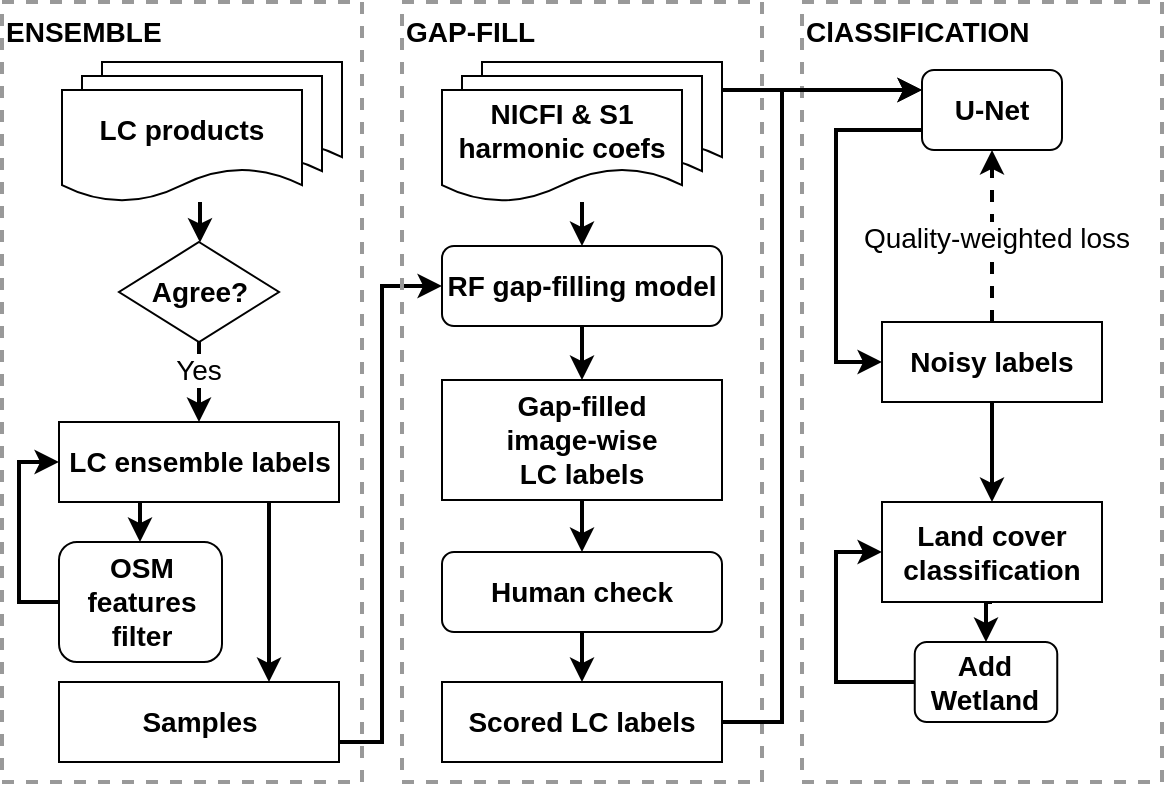 <mxfile version="19.0.3" type="device"><diagram id="kgpKYQtTHZ0yAKxKKP6v" name="Page-1"><mxGraphModel dx="928" dy="672" grid="1" gridSize="10" guides="1" tooltips="1" connect="1" arrows="1" fold="1" page="1" pageScale="1" pageWidth="850" pageHeight="1100" math="0" shadow="0"><root><mxCell id="0"/><mxCell id="1" parent="0"/><mxCell id="TevniWUGB_PyBH1SnQ6u-62" value="ClASSIFICATION" style="rounded=0;whiteSpace=wrap;html=1;fontSize=14;align=left;verticalAlign=top;dashed=1;fontColor=#000000;fillColor=none;strokeWidth=2;fontStyle=1;strokeColor=#999999;" parent="1" vertex="1"><mxGeometry x="510" y="110" width="180" height="390" as="geometry"/></mxCell><mxCell id="TevniWUGB_PyBH1SnQ6u-15" value="" style="edgeStyle=orthogonalEdgeStyle;rounded=0;orthogonalLoop=1;jettySize=auto;html=1;fontSize=14;strokeWidth=2;entryX=0;entryY=0.5;entryDx=0;entryDy=0;" parent="1" source="TevniWUGB_PyBH1SnQ6u-7" target="TevniWUGB_PyBH1SnQ6u-13" edge="1"><mxGeometry relative="1" as="geometry"><Array as="points"><mxPoint x="300" y="480"/><mxPoint x="300" y="252"/></Array></mxGeometry></mxCell><mxCell id="TevniWUGB_PyBH1SnQ6u-9" value="" style="group" parent="1" vertex="1" connectable="0"><mxGeometry x="330" y="140" width="170" height="370" as="geometry"/></mxCell><mxCell id="TevniWUGB_PyBH1SnQ6u-37" value="GAP-FILL" style="rounded=0;whiteSpace=wrap;html=1;fontSize=14;align=left;verticalAlign=top;dashed=1;fontColor=#000000;fillColor=none;strokeWidth=2;fontStyle=1;strokeColor=#999999;" parent="TevniWUGB_PyBH1SnQ6u-9" vertex="1"><mxGeometry x="-20" y="-30" width="180" height="390" as="geometry"/></mxCell><mxCell id="TevniWUGB_PyBH1SnQ6u-10" value="" style="shape=document;whiteSpace=wrap;html=1;boundedLbl=1;" parent="TevniWUGB_PyBH1SnQ6u-9" vertex="1"><mxGeometry x="20" width="120" height="56" as="geometry"/></mxCell><mxCell id="TevniWUGB_PyBH1SnQ6u-11" value="" style="shape=document;whiteSpace=wrap;html=1;boundedLbl=1;" parent="TevniWUGB_PyBH1SnQ6u-9" vertex="1"><mxGeometry x="10" y="7" width="120" height="56" as="geometry"/></mxCell><mxCell id="TevniWUGB_PyBH1SnQ6u-12" value="NICFI &amp;amp; S1 harmonic coefs" style="shape=document;whiteSpace=wrap;html=1;boundedLbl=1;fontSize=14;fontStyle=1" parent="TevniWUGB_PyBH1SnQ6u-9" vertex="1"><mxGeometry y="14" width="120" height="56" as="geometry"/></mxCell><mxCell id="TevniWUGB_PyBH1SnQ6u-19" value="" style="edgeStyle=orthogonalEdgeStyle;rounded=0;orthogonalLoop=1;jettySize=auto;html=1;fontSize=14;strokeWidth=2;" parent="1" source="TevniWUGB_PyBH1SnQ6u-13" target="TevniWUGB_PyBH1SnQ6u-18" edge="1"><mxGeometry relative="1" as="geometry"/></mxCell><mxCell id="TevniWUGB_PyBH1SnQ6u-13" value="RF gap-filling model" style="rounded=1;whiteSpace=wrap;html=1;fontSize=14;fontStyle=1" parent="1" vertex="1"><mxGeometry x="330" y="232" width="140" height="40" as="geometry"/></mxCell><mxCell id="TevniWUGB_PyBH1SnQ6u-14" value="" style="edgeStyle=orthogonalEdgeStyle;rounded=0;orthogonalLoop=1;jettySize=auto;html=1;fontSize=14;strokeWidth=2;" parent="1" source="TevniWUGB_PyBH1SnQ6u-12" target="TevniWUGB_PyBH1SnQ6u-13" edge="1"><mxGeometry relative="1" as="geometry"><Array as="points"><mxPoint x="400" y="220"/><mxPoint x="400" y="220"/></Array></mxGeometry></mxCell><mxCell id="TevniWUGB_PyBH1SnQ6u-22" value="" style="edgeStyle=orthogonalEdgeStyle;rounded=0;orthogonalLoop=1;jettySize=auto;html=1;fontSize=14;strokeWidth=2;" parent="1" source="TevniWUGB_PyBH1SnQ6u-17" target="TevniWUGB_PyBH1SnQ6u-21" edge="1"><mxGeometry relative="1" as="geometry"/></mxCell><mxCell id="TevniWUGB_PyBH1SnQ6u-17" value="Human check" style="rounded=1;whiteSpace=wrap;html=1;fontSize=14;fontStyle=1" parent="1" vertex="1"><mxGeometry x="330" y="385" width="140" height="40" as="geometry"/></mxCell><mxCell id="TevniWUGB_PyBH1SnQ6u-20" value="" style="edgeStyle=orthogonalEdgeStyle;rounded=0;orthogonalLoop=1;jettySize=auto;html=1;fontSize=14;strokeWidth=2;" parent="1" source="TevniWUGB_PyBH1SnQ6u-18" target="TevniWUGB_PyBH1SnQ6u-17" edge="1"><mxGeometry relative="1" as="geometry"/></mxCell><mxCell id="TevniWUGB_PyBH1SnQ6u-18" value="Gap-filled &lt;br&gt;image-wise &lt;br&gt;LC labels" style="rounded=0;whiteSpace=wrap;html=1;fontSize=14;fontStyle=1" parent="1" vertex="1"><mxGeometry x="330" y="299" width="140" height="60" as="geometry"/></mxCell><mxCell id="TevniWUGB_PyBH1SnQ6u-53" style="edgeStyle=orthogonalEdgeStyle;rounded=0;orthogonalLoop=1;jettySize=auto;html=1;exitX=1;exitY=0.5;exitDx=0;exitDy=0;entryX=0;entryY=0.25;entryDx=0;entryDy=0;fontSize=14;strokeWidth=2;" parent="1" source="TevniWUGB_PyBH1SnQ6u-21" target="TevniWUGB_PyBH1SnQ6u-38" edge="1"><mxGeometry relative="1" as="geometry"><Array as="points"><mxPoint x="500" y="470"/><mxPoint x="500" y="154"/></Array></mxGeometry></mxCell><mxCell id="TevniWUGB_PyBH1SnQ6u-21" value="Scored LC labels" style="rounded=0;whiteSpace=wrap;html=1;fontSize=14;fontStyle=1" parent="1" vertex="1"><mxGeometry x="330" y="450" width="140" height="40" as="geometry"/></mxCell><mxCell id="TevniWUGB_PyBH1SnQ6u-24" value="ENSEMBLE" style="rounded=0;whiteSpace=wrap;html=1;fontSize=14;align=left;verticalAlign=top;dashed=1;fontColor=#000000;fillColor=none;strokeWidth=2;fontStyle=1;strokeColor=#999999;" parent="1" vertex="1"><mxGeometry x="110" y="110" width="180" height="390" as="geometry"/></mxCell><mxCell id="TevniWUGB_PyBH1SnQ6u-7" value="Samples" style="rounded=0;whiteSpace=wrap;html=1;fontSize=14;fontStyle=1" parent="1" vertex="1"><mxGeometry x="138.5" y="450" width="140" height="40" as="geometry"/></mxCell><mxCell id="TevniWUGB_PyBH1SnQ6u-34" value="" style="edgeStyle=orthogonalEdgeStyle;rounded=0;orthogonalLoop=1;jettySize=auto;html=1;fontSize=14;strokeWidth=2;" parent="1" source="TevniWUGB_PyBH1SnQ6u-5" target="TevniWUGB_PyBH1SnQ6u-31" edge="1"><mxGeometry relative="1" as="geometry"><Array as="points"><mxPoint x="179" y="370"/><mxPoint x="179" y="370"/></Array></mxGeometry></mxCell><mxCell id="TevniWUGB_PyBH1SnQ6u-36" value="" style="edgeStyle=orthogonalEdgeStyle;rounded=0;orthogonalLoop=1;jettySize=auto;html=1;fontSize=14;strokeWidth=2;entryX=0.75;entryY=0;entryDx=0;entryDy=0;exitX=0.75;exitY=1;exitDx=0;exitDy=0;" parent="1" source="TevniWUGB_PyBH1SnQ6u-5" target="TevniWUGB_PyBH1SnQ6u-7" edge="1"><mxGeometry relative="1" as="geometry"/></mxCell><mxCell id="TevniWUGB_PyBH1SnQ6u-5" value="LC ensemble labels" style="rounded=0;whiteSpace=wrap;html=1;fontSize=14;fontStyle=1" parent="1" vertex="1"><mxGeometry x="138.5" y="320" width="140" height="40" as="geometry"/></mxCell><mxCell id="TevniWUGB_PyBH1SnQ6u-29" value="" style="edgeStyle=orthogonalEdgeStyle;rounded=0;orthogonalLoop=1;jettySize=auto;html=1;fontSize=14;strokeWidth=2;" parent="1" source="TevniWUGB_PyBH1SnQ6u-26" target="TevniWUGB_PyBH1SnQ6u-5" edge="1"><mxGeometry relative="1" as="geometry"/></mxCell><mxCell id="TevniWUGB_PyBH1SnQ6u-30" value="Yes" style="edgeLabel;html=1;align=center;verticalAlign=middle;resizable=0;points=[];fontSize=14;" parent="TevniWUGB_PyBH1SnQ6u-29" vertex="1" connectable="0"><mxGeometry x="0.2" y="-1" relative="1" as="geometry"><mxPoint y="-10" as="offset"/></mxGeometry></mxCell><mxCell id="TevniWUGB_PyBH1SnQ6u-26" value="Agree?" style="rhombus;whiteSpace=wrap;html=1;fontSize=14;strokeWidth=1;fillColor=none;fontStyle=1" parent="1" vertex="1"><mxGeometry x="168.5" y="230" width="80" height="50" as="geometry"/></mxCell><mxCell id="TevniWUGB_PyBH1SnQ6u-27" value="" style="group" parent="1" vertex="1" connectable="0"><mxGeometry x="140" y="140" width="140" height="70" as="geometry"/></mxCell><mxCell id="TevniWUGB_PyBH1SnQ6u-1" value="" style="shape=document;whiteSpace=wrap;html=1;boundedLbl=1;" parent="TevniWUGB_PyBH1SnQ6u-27" vertex="1"><mxGeometry x="20" width="120" height="56" as="geometry"/></mxCell><mxCell id="TevniWUGB_PyBH1SnQ6u-2" value="" style="shape=document;whiteSpace=wrap;html=1;boundedLbl=1;" parent="TevniWUGB_PyBH1SnQ6u-27" vertex="1"><mxGeometry x="10" y="7" width="120" height="56" as="geometry"/></mxCell><mxCell id="TevniWUGB_PyBH1SnQ6u-3" value="LC products" style="shape=document;whiteSpace=wrap;html=1;boundedLbl=1;fontSize=14;fontStyle=1" parent="TevniWUGB_PyBH1SnQ6u-27" vertex="1"><mxGeometry y="14" width="120" height="56" as="geometry"/></mxCell><mxCell id="TevniWUGB_PyBH1SnQ6u-28" value="" style="edgeStyle=orthogonalEdgeStyle;rounded=0;orthogonalLoop=1;jettySize=auto;html=1;fontSize=14;strokeWidth=2;" parent="1" source="TevniWUGB_PyBH1SnQ6u-3" target="TevniWUGB_PyBH1SnQ6u-26" edge="1"><mxGeometry relative="1" as="geometry"><Array as="points"><mxPoint x="209" y="220"/><mxPoint x="209" y="220"/></Array></mxGeometry></mxCell><mxCell id="TevniWUGB_PyBH1SnQ6u-35" style="edgeStyle=orthogonalEdgeStyle;rounded=0;orthogonalLoop=1;jettySize=auto;html=1;exitX=0;exitY=0.5;exitDx=0;exitDy=0;entryX=0;entryY=0.5;entryDx=0;entryDy=0;fontSize=14;strokeWidth=2;" parent="1" source="TevniWUGB_PyBH1SnQ6u-31" target="TevniWUGB_PyBH1SnQ6u-5" edge="1"><mxGeometry relative="1" as="geometry"/></mxCell><mxCell id="TevniWUGB_PyBH1SnQ6u-31" value="OSM features filter" style="rounded=1;whiteSpace=wrap;html=1;fontSize=14;fontStyle=1" parent="1" vertex="1"><mxGeometry x="138.5" y="380" width="81.5" height="60" as="geometry"/></mxCell><mxCell id="TevniWUGB_PyBH1SnQ6u-56" style="edgeStyle=orthogonalEdgeStyle;rounded=0;orthogonalLoop=1;jettySize=auto;html=1;exitX=0;exitY=0.75;exitDx=0;exitDy=0;entryX=0;entryY=0.5;entryDx=0;entryDy=0;fontSize=14;strokeWidth=2;" parent="1" source="TevniWUGB_PyBH1SnQ6u-38" target="TevniWUGB_PyBH1SnQ6u-41" edge="1"><mxGeometry relative="1" as="geometry"><Array as="points"><mxPoint x="527" y="174"/><mxPoint x="527" y="290"/></Array></mxGeometry></mxCell><mxCell id="TevniWUGB_PyBH1SnQ6u-38" value="U-Net" style="rounded=1;whiteSpace=wrap;html=1;fontSize=14;strokeColor=#000000;strokeWidth=1;fillColor=none;fontStyle=1" parent="1" vertex="1"><mxGeometry x="570" y="144" width="70" height="40" as="geometry"/></mxCell><mxCell id="KJv8JjV1p4wV-yg1aWmk-1" style="edgeStyle=orthogonalEdgeStyle;rounded=0;orthogonalLoop=1;jettySize=auto;html=1;exitX=0.5;exitY=0;exitDx=0;exitDy=0;entryX=0.5;entryY=1;entryDx=0;entryDy=0;strokeWidth=2;dashed=1;" parent="1" source="TevniWUGB_PyBH1SnQ6u-41" target="TevniWUGB_PyBH1SnQ6u-38" edge="1"><mxGeometry relative="1" as="geometry"/></mxCell><mxCell id="KJv8JjV1p4wV-yg1aWmk-2" value="Quality-weighted loss" style="edgeLabel;html=1;align=center;verticalAlign=middle;resizable=0;points=[];fontSize=14;" parent="KJv8JjV1p4wV-yg1aWmk-1" vertex="1" connectable="0"><mxGeometry x="-0.023" y="-2" relative="1" as="geometry"><mxPoint as="offset"/></mxGeometry></mxCell><mxCell id="Fy_tR7PB6F2LGnbFSmyI-1" style="edgeStyle=orthogonalEdgeStyle;rounded=0;orthogonalLoop=1;jettySize=auto;html=1;exitX=0.5;exitY=1;exitDx=0;exitDy=0;entryX=0.5;entryY=0;entryDx=0;entryDy=0;strokeWidth=2;" parent="1" source="TevniWUGB_PyBH1SnQ6u-41" target="TevniWUGB_PyBH1SnQ6u-58" edge="1"><mxGeometry relative="1" as="geometry"/></mxCell><mxCell id="TevniWUGB_PyBH1SnQ6u-41" value="Noisy labels" style="rounded=0;whiteSpace=wrap;html=1;fontSize=14;fontStyle=1" parent="1" vertex="1"><mxGeometry x="550" y="270" width="110" height="40" as="geometry"/></mxCell><mxCell id="TevniWUGB_PyBH1SnQ6u-52" style="edgeStyle=orthogonalEdgeStyle;rounded=0;orthogonalLoop=1;jettySize=auto;html=1;exitX=1;exitY=0.25;exitDx=0;exitDy=0;entryX=0;entryY=0.25;entryDx=0;entryDy=0;fontSize=14;strokeWidth=2;" parent="1" source="TevniWUGB_PyBH1SnQ6u-10" target="TevniWUGB_PyBH1SnQ6u-38" edge="1"><mxGeometry relative="1" as="geometry"/></mxCell><mxCell id="KJv8JjV1p4wV-yg1aWmk-6" style="edgeStyle=orthogonalEdgeStyle;rounded=0;orthogonalLoop=1;jettySize=auto;html=1;exitX=0.5;exitY=1;exitDx=0;exitDy=0;entryX=0.5;entryY=0;entryDx=0;entryDy=0;fontSize=14;strokeWidth=2;" parent="1" source="TevniWUGB_PyBH1SnQ6u-58" target="KJv8JjV1p4wV-yg1aWmk-5" edge="1"><mxGeometry relative="1" as="geometry"/></mxCell><mxCell id="TevniWUGB_PyBH1SnQ6u-58" value="Land cover classification" style="rounded=0;whiteSpace=wrap;html=1;fontSize=14;fontStyle=1" parent="1" vertex="1"><mxGeometry x="550" y="360" width="110" height="50" as="geometry"/></mxCell><mxCell id="KJv8JjV1p4wV-yg1aWmk-8" style="edgeStyle=orthogonalEdgeStyle;rounded=0;orthogonalLoop=1;jettySize=auto;html=1;exitX=0;exitY=0.5;exitDx=0;exitDy=0;entryX=0;entryY=0.5;entryDx=0;entryDy=0;fontSize=14;strokeWidth=2;" parent="1" source="KJv8JjV1p4wV-yg1aWmk-5" target="TevniWUGB_PyBH1SnQ6u-58" edge="1"><mxGeometry relative="1" as="geometry"><Array as="points"><mxPoint x="527" y="450"/><mxPoint x="527" y="385"/></Array></mxGeometry></mxCell><mxCell id="KJv8JjV1p4wV-yg1aWmk-5" value="Add Wetland" style="rounded=1;whiteSpace=wrap;html=1;fontSize=14;fontStyle=1" parent="1" vertex="1"><mxGeometry x="566.38" y="430" width="71.25" height="40" as="geometry"/></mxCell></root></mxGraphModel></diagram></mxfile>